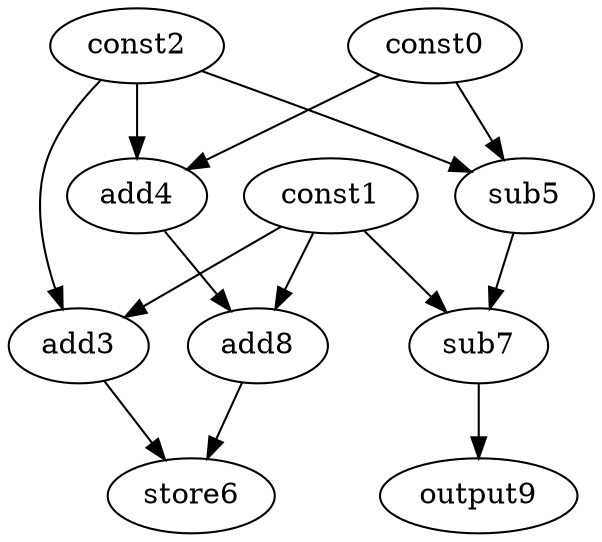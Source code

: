 digraph G { 
const0[opcode=const]; 
const1[opcode=const]; 
const2[opcode=const]; 
add3[opcode=add]; 
add4[opcode=add]; 
sub5[opcode=sub]; 
store6[opcode=store]; 
sub7[opcode=sub]; 
add8[opcode=add]; 
output9[opcode=output]; 
const1->add3[operand=0];
const2->add3[operand=1];
const0->add4[operand=0];
const2->add4[operand=1];
const0->sub5[operand=0];
const2->sub5[operand=1];
const1->sub7[operand=0];
sub5->sub7[operand=1];
const1->add8[operand=0];
add4->add8[operand=1];
add8->store6[operand=0];
add3->store6[operand=1];
sub7->output9[operand=0];
}
